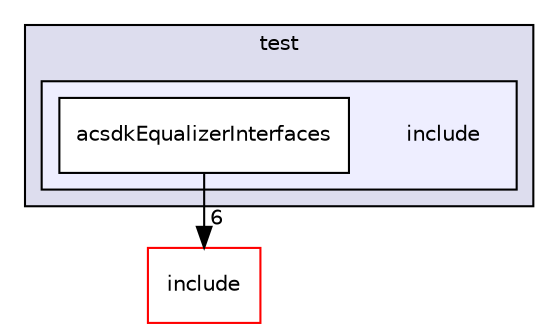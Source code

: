 digraph "/workplace/avs-device-sdk/capabilities/Equalizer/acsdkEqualizerInterfaces/test/include" {
  compound=true
  node [ fontsize="10", fontname="Helvetica"];
  edge [ labelfontsize="10", labelfontname="Helvetica"];
  subgraph clusterdir_b84aa60b928d1266a9d084476fedb5b0 {
    graph [ bgcolor="#ddddee", pencolor="black", label="test" fontname="Helvetica", fontsize="10", URL="dir_b84aa60b928d1266a9d084476fedb5b0.html"]
  subgraph clusterdir_7c0d3db0d246bbf21ef4b4501fddbc0c {
    graph [ bgcolor="#eeeeff", pencolor="black", label="" URL="dir_7c0d3db0d246bbf21ef4b4501fddbc0c.html"];
    dir_7c0d3db0d246bbf21ef4b4501fddbc0c [shape=plaintext label="include"];
    dir_b48f9ef5ca8232f2436122b76969bd30 [shape=box label="acsdkEqualizerInterfaces" color="black" fillcolor="white" style="filled" URL="dir_b48f9ef5ca8232f2436122b76969bd30.html"];
  }
  }
  dir_b9b4e583bc1ae50910ec521d666a459f [shape=box label="include" fillcolor="white" style="filled" color="red" URL="dir_b9b4e583bc1ae50910ec521d666a459f.html"];
  dir_b48f9ef5ca8232f2436122b76969bd30->dir_b9b4e583bc1ae50910ec521d666a459f [headlabel="6", labeldistance=1.5 headhref="dir_000325_000321.html"];
}
